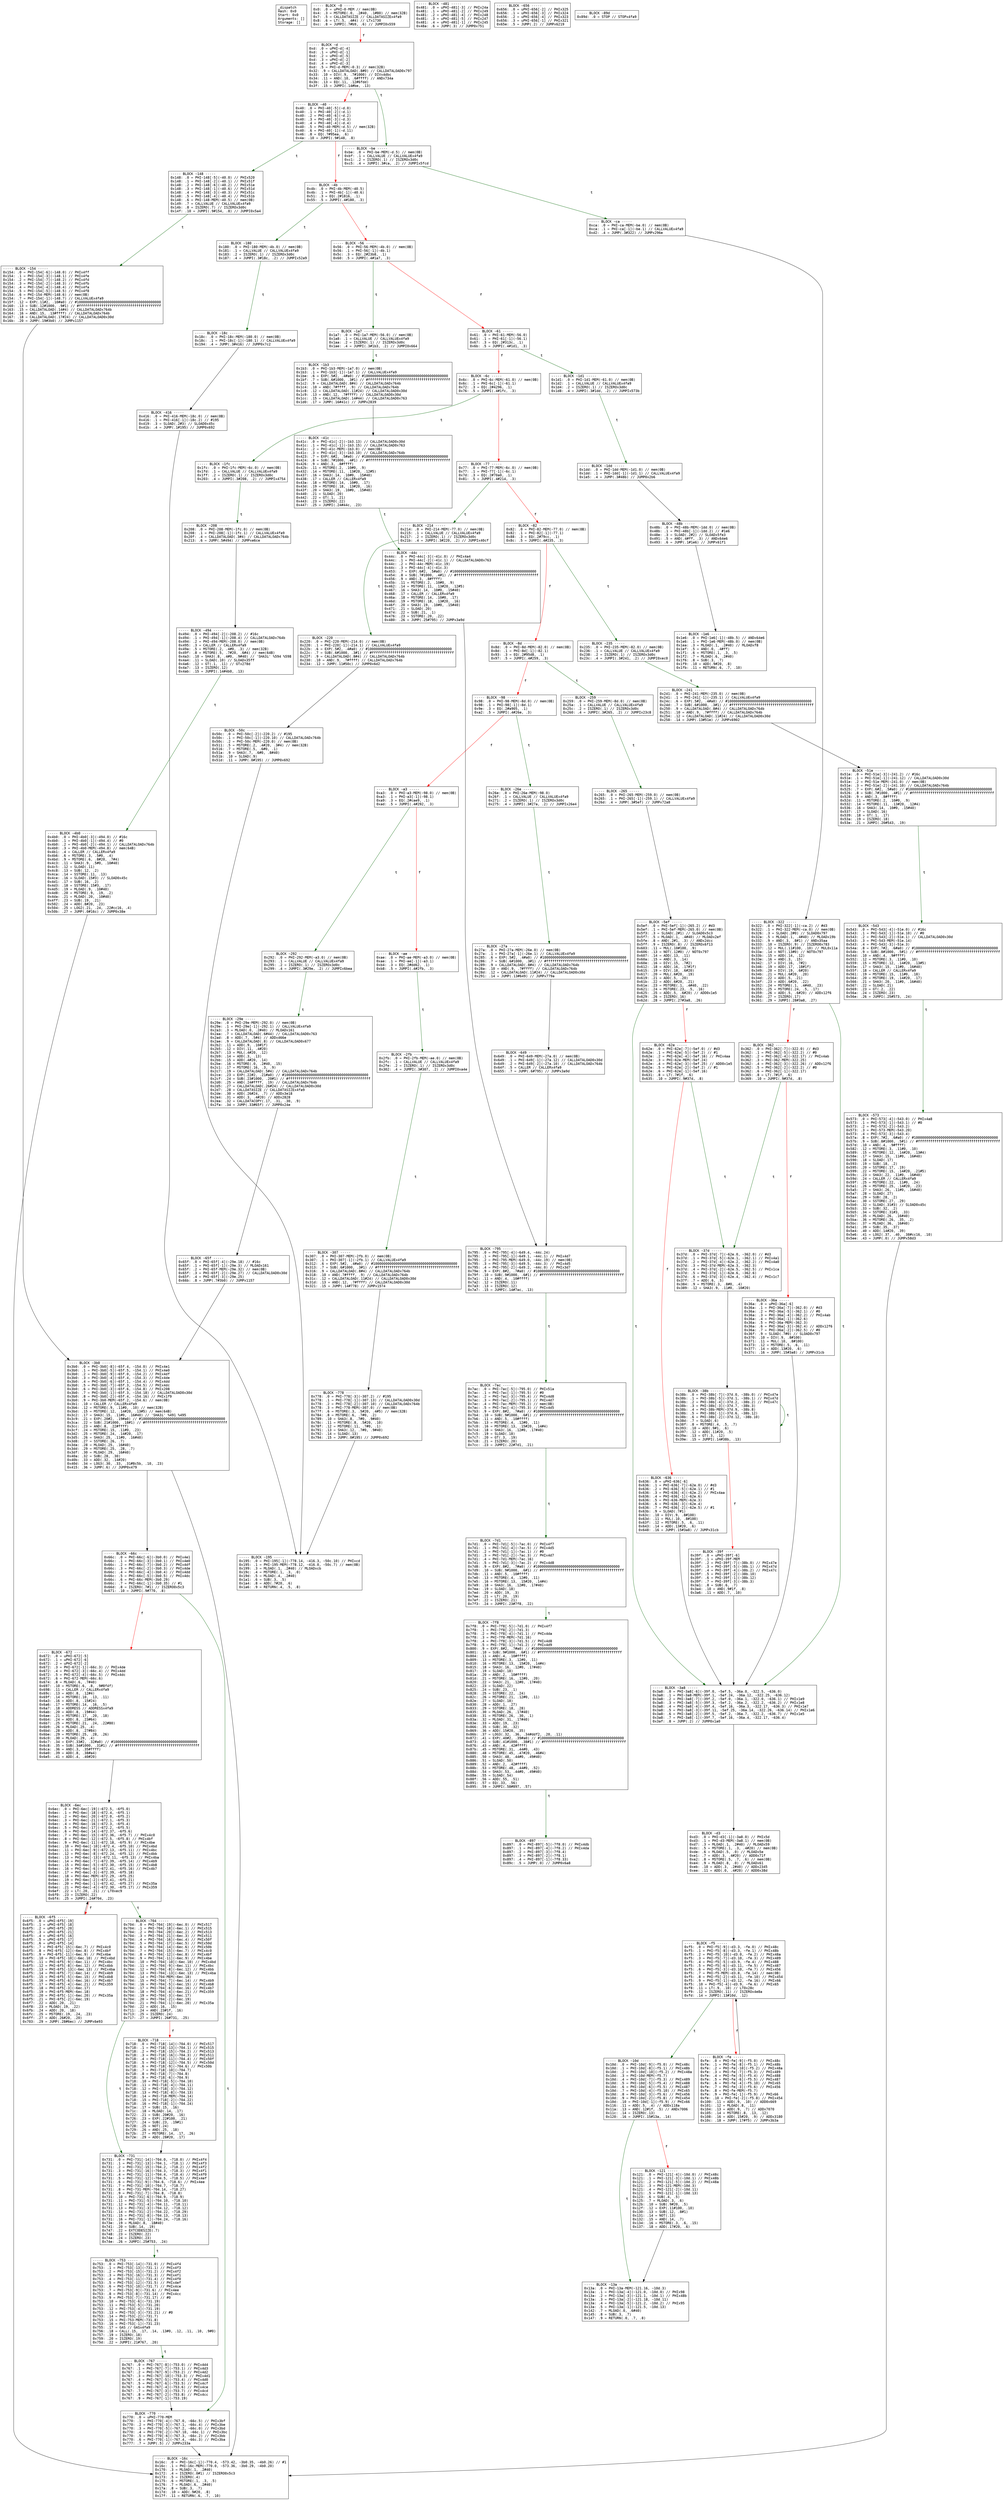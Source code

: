 
digraph G {
graph [fontname = "consolas"];
node  [fontname = "consolas"];
edge  [fontname = "consolas"];
ff [label="{_dispatch\lHash: 0x0\lStart: 0x0\lArguments: []\lStorage: []\l}", shape="record"];
block_0 [label="----- BLOCK ~0 -----\l0x0: .0 = uPHI~0-MEM // mem(0B)\l0x4: .3 = MSTORE(.0, .2#40, .1#80) // mem(32B)\l0x7: .5 = CALLDATASIZE // CALLDATASIZEx4fa9\l0x8: .6 = LT(.5, .4#4) // LTx1730\l0xc: .8 = JUMPI(.7#b9, .6) // JUMPI0x559\l", shape="record"];
block_d [label="----- BLOCK ~d -----\l0xd: .0 = uPHI~d[-4]\l0xd: .1 = uPHI~d[-1]\l0xd: .2 = uPHI~d[-5]\l0xd: .3 = uPHI~d[-2]\l0xd: .4 = uPHI~d[-3]\l0xd: .5 = PHI~d-MEM(~0.3) // mem(32B)\l0x32: .9 = CALLDATALOAD(.8#0) // CALLDATALOAD0x797\l0x33: .10 = DIV(.9, .7#1000) // DIVx4dbc\l0x34: .11 = AND(.10, .6#ffff) // ANDx734a\l0x3b: .13 = EQ(.11, .12#6fdd)\l0x3f: .15 = JUMPI(.14#be, .13)\l", shape="record"];
block_40 [label="----- BLOCK ~40 -----\l0x40: .0 = PHI~40[-5](~d.0)\l0x40: .1 = PHI~40[-2](~d.1)\l0x40: .2 = PHI~40[-6](~d.2)\l0x40: .3 = PHI~40[-3](~d.3)\l0x40: .4 = PHI~40[-4](~d.4)\l0x40: .5 = PHI~40-MEM(~d.5) // mem(32B)\l0x40: .6 = PHI~40[-1](~d.11)\l0x46: .8 = EQ(.7#95ea, .6)\l0x4a: .10 = JUMPI(.9#148, .8)\l", shape="record"];
block_4b [label="----- BLOCK ~4b -----\l0x4b: .0 = PHI~4b-MEM(~40.5)\l0x4b: .1 = PHI~4b[-1](~40.6)\l0x51: .3 = EQ(.2#1816, .1)\l0x55: .5 = JUMPI(.4#180, .3)\l", shape="record"];
block_56 [label="----- BLOCK ~56 -----\l0x56: .0 = PHI~56-MEM(~4b.0) // mem(0B)\l0x56: .1 = PHI~56[-1](~4b.1)\l0x5c: .3 = EQ(.2#23b8, .1)\l0x60: .5 = JUMPI(.4#1a7, .3)\l", shape="record"];
block_61 [label="----- BLOCK ~61 -----\l0x61: .0 = PHI~61-MEM(~56.0)\l0x61: .1 = PHI~61[-1](~56.1)\l0x67: .3 = EQ(.2#313c, .1)\l0x6b: .5 = JUMPI(.4#1d1, .3)\l", shape="record"];
block_6c [label="----- BLOCK ~6c -----\l0x6c: .0 = PHI~6c-MEM(~61.0) // mem(0B)\l0x6c: .1 = PHI~6c[-1](~61.1)\l0x72: .3 = EQ(.2#4296, .1)\l0x76: .5 = JUMPI(.4#1fc, .3)\l", shape="record"];
block_77 [label="----- BLOCK ~77 -----\l0x77: .0 = PHI~77-MEM(~6c.0) // mem(0B)\l0x77: .1 = PHI~77[-1](~6c.1)\l0x7d: .3 = EQ(.2#70a0, .1)\l0x81: .5 = JUMPI(.4#214, .3)\l", shape="record"];
block_82 [label="----- BLOCK ~82 -----\l0x82: .0 = PHI~82-MEM(~77.0) // mem(0B)\l0x82: .1 = PHI~82[-1](~77.1)\l0x88: .3 = EQ(.2#79cc, .1)\l0x8c: .5 = JUMPI(.4#235, .3)\l", shape="record"];
block_8d [label="----- BLOCK ~8d -----\l0x8d: .0 = PHI~8d-MEM(~82.0) // mem(0B)\l0x8d: .1 = PHI~8d[-1](~82.1)\l0x93: .3 = EQ(.2#95d8, .1)\l0x97: .5 = JUMPI(.4#259, .3)\l", shape="record"];
block_98 [label="----- BLOCK ~98 -----\l0x98: .0 = PHI~98-MEM(~8d.0) // mem(0B)\l0x98: .1 = PHI~98[-1](~8d.1)\l0x9e: .3 = EQ(.2#a905, .1)\l0xa2: .5 = JUMPI(.4#26e, .3)\l", shape="record"];
block_a3 [label="----- BLOCK ~a3 -----\l0xa3: .0 = PHI~a3-MEM(~98.0) // mem(0B)\l0xa3: .1 = PHI~a3[-1](~98.1)\l0xa9: .3 = EQ(.2#cae9, .1)\l0xad: .5 = JUMPI(.4#292, .3)\l", shape="record"];
block_ae [label="----- BLOCK ~ae -----\l0xae: .0 = PHI~ae-MEM(~a3.0) // mem(0B)\l0xae: .1 = PHI~ae[-1](~a3.1)\l0xb4: .3 = EQ(.2#dd62, .1)\l0xb8: .5 = JUMPI(.4#2fb, .3)\l", shape="record"];
block_be [label="----- BLOCK ~be -----\l0xbe: .0 = PHI~be-MEM(~d.5) // mem(0B)\l0xbf: .1 = CALLVALUE // CALLVALUEx4fa9\l0xc1: .2 = ISZERO(.1) // ISZEROx3d0c\l0xc5: .4 = JUMPI(.3#ca, .2) // JUMPIx5fcd\l", shape="record"];
block_ca [label="----- BLOCK ~ca -----\l0xca: .0 = PHI~ca-MEM(~be.0) // mem(0B)\l0xca: .1 = PHI~ca[-1](~be.1) // CALLVALUEx4fa9\l0xd2: .4 = JUMP(.3#322) // JUMPx296e\l", shape="record"];
block_d3 [label="----- BLOCK ~d3 -----\l0xd3: .0 = PHI~d3[-1](~3a8.0) // PHIx5d\l0xd3: .1 = PHI~d3-MEM(~3a8.1) // mem(0B)\l0xd7: .3 = MLOAD(.1, .2#40) // MLOADx59\l0xdc: .5 = MSTORE(.1, .3, .4#20) // mem(0B)\l0xde: .6 = MLOAD(.5, .0) // MLOADx5e\l0xe1: .7 = ADD(.3, .4#20) // ADD0x71f\l0xe2: .8 = MSTORE(.5, .7, .6) // mem(0B)\l0xe4: .9 = MLOAD(.8, .0) // MLOADx61\l0xeb: .10 = ADD(.3, .2#40) // ADDx2345\l0xee: .11 = ADD(.0, .4#20) // ADD0x38d\l", shape="record"];
block_f5 [label="----- BLOCK ~f5 -----\l0xf5: .0 = PHI~f5[-9](~d3.3, ~fe.0) // PHIx48c\l0xf5: .1 = PHI~f5[-8](~d3.3, ~fe.1) // PHIx48b\l0xf5: .2 = PHI~f5[-10](~d3.0, ~fe.2) // PHIx48a\l0xf5: .3 = PHI~f5[-7](~d3.10, ~fe.3) // PHIx489\l0xf5: .4 = PHI~f5[-5](~d3.9, ~fe.4) // PHIx488\l0xf5: .5 = PHI~f5[-6](~d3.11, ~fe.5) // PHIx487\l0xf5: .6 = PHI~f5[-3](~d3.10, ~fe.7) // PHIx456\l0xf5: .7 = PHI~f5-MEM(~d3.8, ~fe.14) // mem(0B)\l0xf5: .8 = PHI~f5[-2](~d3.11, ~fe.10) // PHIx454\l0xf5: .9 = PHI~f5[-1](~d3.12, ~fe.16) // PHIx66\l0xf5: .10 = PHI~f5[-4](~d3.9, ~fe.6) // PHIx65\l0xf8: .11 = LT(.9, .10) // LT0x28c\l0xf9: .12 = ISZERO(.11) // ISZEROx4e8a\l0xfd: .14 = JUMPI(.13#10d, .12)\l", shape="record"];
block_fe [label="----- BLOCK ~fe -----\l0xfe: .0 = PHI~fe[-9](~f5.0) // PHIx48c\l0xfe: .1 = PHI~fe[-8](~f5.1) // PHIx48b\l0xfe: .2 = PHI~fe[-10](~f5.2) // PHIx48a\l0xfe: .3 = PHI~fe[-7](~f5.3) // PHIx489\l0xfe: .4 = PHI~fe[-5](~f5.4) // PHIx488\l0xfe: .5 = PHI~fe[-6](~f5.5) // PHIx487\l0xfe: .6 = PHI~fe[-4](~f5.10) // PHIx65\l0xfe: .7 = PHI~fe[-3](~f5.6) // PHIx456\l0xfe: .8 = PHI~fe-MEM(~f5.7)\l0xfe: .9 = PHI~fe[-1](~f5.9) // PHIx66\l0xfe: .10 = PHI~fe[-2](~f5.8) // PHIx454\l0x100: .11 = ADD(.9, .10) // ADD0x669\l0x101: .12 = MLOAD(.8, .11)\l0x104: .13 = ADD(.9, .7) // ADDx7070\l0x105: .14 = MSTORE(.8, .13, .12)\l0x108: .16 = ADD(.15#20, .9) // ADDx3180\l0x10c: .18 = JUMP(.17#f5) // JUMPx3b3a\l", shape="record"];
block_10d [label="----- BLOCK ~10d -----\l0x10d: .0 = PHI~10d[-9](~f5.0) // PHIx48c\l0x10d: .1 = PHI~10d[-8](~f5.1) // PHIx48b\l0x10d: .2 = PHI~10d[-10](~f5.2) // PHIx48a\l0x10d: .3 = PHI~10d-MEM(~f5.7)\l0x10d: .4 = PHI~10d[-7](~f5.3) // PHIx489\l0x10d: .5 = PHI~10d[-5](~f5.4) // PHIx488\l0x10d: .6 = PHI~10d[-6](~f5.5) // PHIx487\l0x10d: .7 = PHI~10d[-4](~f5.10) // PHIx65\l0x10d: .8 = PHI~10d[-3](~f5.6) // PHIx456\l0x10d: .9 = PHI~10d[-2](~f5.8) // PHIx454\l0x10d: .10 = PHI~10d[-1](~f5.9) // PHIx66\l0x116: .11 = ADD(.5, .4) // ADDx118a\l0x11a: .13 = AND(.12#1f, .5) // ANDx7006\l0x11c: .14 = ISZERO(.13)\l0x120: .16 = JUMPI(.15#13a, .14)\l", shape="record"];
block_121 [label="----- BLOCK ~121 -----\l0x121: .0 = PHI~121[-4](~10d.0) // PHIx48c\l0x121: .1 = PHI~121[-3](~10d.1) // PHIx48b\l0x121: .2 = PHI~121[-5](~10d.2) // PHIx48a\l0x121: .3 = PHI~121-MEM(~10d.3)\l0x121: .4 = PHI~121[-2](~10d.11)\l0x121: .5 = PHI~121[-1](~10d.13)\l0x123: .6 = SUB(.4, .5)\l0x125: .7 = MLOAD(.3, .6)\l0x12b: .10 = SUB(.9#20, .5)\l0x12f: .12 = EXP(.11#100, .10)\l0x130: .13 = SUB(.12, .8#1)\l0x131: .14 = NOT(.13)\l0x132: .15 = AND(.14, .7)\l0x134: .16 = MSTORE(.3, .6, .15)\l0x137: .18 = ADD(.17#20, .6)\l", shape="record"];
block_13a [label="----- BLOCK ~13a -----\l0x13a: .0 = PHI~13a-MEM(~121.16, ~10d.3)\l0x13a: .1 = PHI~13a[-4](~121.0, ~10d.0) // PHIx98\l0x13a: .2 = PHI~13a[-3](~121.1, ~10d.1) // PHIx48b\l0x13a: .3 = PHI~13a[-2](~121.18, ~10d.11)\l0x13a: .4 = PHI~13a[-5](~121.2, ~10d.2) // PHIx95\l0x13a: .5 = PHI~13a[-1](~121.5, ~10d.13)\l0x142: .7 = MLOAD(.0, .6#40)\l0x145: .8 = SUB(.3, .7)\l0x147: .9 = RETURN(.0, .7, .8)\l", shape="record"];
block_148 [label="----- BLOCK ~148 -----\l0x148: .0 = PHI~148[-5](~40.0) // PHIx520\l0x148: .1 = PHI~148[-2](~40.1) // PHIx51f\l0x148: .2 = PHI~148[-6](~40.2) // PHIx51e\l0x148: .3 = PHI~148[-1](~40.6) // PHIx51d\l0x148: .4 = PHI~148[-3](~40.3) // PHIx51c\l0x148: .5 = PHI~148[-4](~40.4) // PHIx51b\l0x148: .6 = PHI~148-MEM(~40.5) // mem(0B)\l0x149: .7 = CALLVALUE // CALLVALUEx4fa9\l0x14b: .8 = ISZERO(.7) // ISZEROx3d0c\l0x14f: .10 = JUMPI(.9#154, .8) // JUMPI0x5a4\l", shape="record"];
block_154 [label="----- BLOCK ~154 -----\l0x154: .0 = PHI~154[-6](~148.0) // PHIx4ff\l0x154: .1 = PHI~154[-3](~148.1) // PHIx4fe\l0x154: .2 = PHI~154[-7](~148.2) // PHIx4fd\l0x154: .3 = PHI~154[-2](~148.3) // PHIx4fb\l0x154: .4 = PHI~154[-4](~148.4) // PHIx4fa\l0x154: .5 = PHI~154[-5](~148.5) // PHIx4f8\l0x154: .6 = PHI~154-MEM(~148.6) // mem(0B)\l0x154: .7 = PHI~154[-1](~148.7) // CALLVALUEx4fa9\l0x15f: .12 = EXP(.11#2, .10#a0) // #10000000000000000000000000000000000000000\l0x160: .13 = SUB(.12#1000, .9#1) // #ffffffffffffffffffffffffffffffffffffffff\l0x163: .15 = CALLDATALOAD(.14#4) // CALLDATALOADx764b\l0x164: .16 = AND(.15, .13#ffff) // CALLDATALOADx764b\l0x167: .18 = CALLDATALOAD(.17#24) // CALLDATALOAD0x30d\l0x16b: .20 = JUMP(.19#3b0) // JUMPx1157\l", shape="record"];
block_16c [label="----- BLOCK ~16c -----\l0x16c: .0 = PHI~16c[-1](~770.4, ~573.42, ~3b0.35, ~4b0.26) // #1\l0x16c: .1 = PHI~16c-MEM(~770.0, ~573.36, ~3b0.29, ~4b0.20)\l0x170: .3 = MLOAD(.1, .2#40)\l0x172: .4 = ISZERO(.0#1) // ISZERO0x5c3\l0x173: .5 = ISZERO(.4)\l0x175: .6 = MSTORE(.1, .3, .5)\l0x176: .7 = MLOAD(.6, .2#40)\l0x17a: .8 = SUB(.3, .7)\l0x17d: .10 = ADD(.9#20, .8)\l0x17f: .11 = RETURN(.6, .7, .10)\l", shape="record"];
block_180 [label="----- BLOCK ~180 -----\l0x180: .0 = PHI~180-MEM(~4b.0) // mem(0B)\l0x181: .1 = CALLVALUE // CALLVALUEx4fa9\l0x183: .2 = ISZERO(.1) // ISZEROx3d0c\l0x187: .4 = JUMPI(.3#18c, .2) // JUMPIx52a9\l", shape="record"];
block_18c [label="----- BLOCK ~18c -----\l0x18c: .0 = PHI~18c-MEM(~180.0) // mem(0B)\l0x18c: .1 = PHI~18c[-1](~180.1) // CALLVALUEx4fa9\l0x194: .4 = JUMP(.3#416) // JUMP0x7c2\l", shape="record"];
block_195 [label="----- BLOCK ~195 -----\l0x195: .0 = PHI~195[-1](~778.14, ~416.3, ~50c.10) // PHIxcd\l0x195: .1 = PHI~195-MEM(~778.12, ~416.0, ~50c.7) // mem(0B)\l0x199: .3 = MLOAD(.1, .2#40) // MLOADxcb\l0x19c: .4 = MSTORE(.1, .3, .0)\l0x19d: .5 = MLOAD(.4, .2#40)\l0x1a1: .6 = SUB(.3, .5)\l0x1a4: .8 = ADD(.7#20, .6)\l0x1a6: .9 = RETURN(.4, .5, .8)\l", shape="record"];
block_1a7 [label="----- BLOCK ~1a7 -----\l0x1a7: .0 = PHI~1a7-MEM(~56.0) // mem(0B)\l0x1a8: .1 = CALLVALUE // CALLVALUEx4fa9\l0x1aa: .2 = ISZERO(.1) // ISZEROx3d0c\l0x1ae: .4 = JUMPI(.3#1b3, .2) // JUMPI0x664\l", shape="record"];
block_1b3 [label="----- BLOCK ~1b3 -----\l0x1b3: .0 = PHI~1b3-MEM(~1a7.0) // mem(0B)\l0x1b3: .1 = PHI~1b3[-1](~1a7.1) // CALLVALUEx4fa9\l0x1be: .6 = EXP(.5#2, .4#a0) // #10000000000000000000000000000000000000000\l0x1bf: .7 = SUB(.6#1000, .3#1) // #ffffffffffffffffffffffffffffffffffffffff\l0x1c2: .9 = CALLDATALOAD(.8#4) // CALLDATALOADx764b\l0x1c4: .10 = AND(.7#ffff, .9) // CALLDATALOADx764b\l0x1c8: .12 = CALLDATALOAD(.11#24) // CALLDATALOAD0x30d\l0x1c9: .13 = AND(.12, .7#ffff) // CALLDATALOAD0x30d\l0x1cc: .15 = CALLDATALOAD(.14#44) // CALLDATALOAD0x763\l0x1d0: .17 = JUMP(.16#41c) // JUMPx2839\l", shape="record"];
block_1d1 [label="----- BLOCK ~1d1 -----\l0x1d1: .0 = PHI~1d1-MEM(~61.0) // mem(0B)\l0x1d2: .1 = CALLVALUE // CALLVALUEx4fa9\l0x1d4: .2 = ISZERO(.1) // ISZEROx3d0c\l0x1d8: .4 = JUMPI(.3#1dd, .2) // JUMPIx573b\l", shape="record"];
block_1dd [label="----- BLOCK ~1dd -----\l0x1dd: .0 = PHI~1dd-MEM(~1d1.0) // mem(0B)\l0x1dd: .1 = PHI~1dd[-1](~1d1.1) // CALLVALUEx4fa9\l0x1e5: .4 = JUMP(.3#48b) // JUMP0x2b6\l", shape="record"];
block_1e6 [label="----- BLOCK ~1e6 -----\l0x1e6: .0 = PHI~1e6[-1](~48b.5) // ANDx64e6\l0x1e6: .1 = PHI~1e6-MEM(~48b.0) // mem(0B)\l0x1ea: .3 = MLOAD(.1, .2#40) // MLOADxf8\l0x1ef: .5 = AND(.0, .4#ff)\l0x1f1: .6 = MSTORE(.1, .3, .5)\l0x1f2: .7 = MLOAD(.6, .2#40)\l0x1f6: .8 = SUB(.3, .7)\l0x1f9: .10 = ADD(.9#20, .8)\l0x1fb: .11 = RETURN(.6, .7, .10)\l", shape="record"];
block_1fc [label="----- BLOCK ~1fc -----\l0x1fc: .0 = PHI~1fc-MEM(~6c.0) // mem(0B)\l0x1fd: .1 = CALLVALUE // CALLVALUEx4fa9\l0x1ff: .2 = ISZERO(.1) // ISZEROx3d0c\l0x203: .4 = JUMPI(.3#208, .2) // JUMPIx4754\l", shape="record"];
block_208 [label="----- BLOCK ~208 -----\l0x208: .0 = PHI~208-MEM(~1fc.0) // mem(0B)\l0x208: .1 = PHI~208[-1](~1fc.1) // CALLVALUEx4fa9\l0x20f: .4 = CALLDATALOAD(.3#4) // CALLDATALOADx764b\l0x213: .6 = JUMP(.5#494) // JUMPxe6ce\l", shape="record"];
block_214 [label="----- BLOCK ~214 -----\l0x214: .0 = PHI~214-MEM(~77.0) // mem(0B)\l0x215: .1 = CALLVALUE // CALLVALUEx4fa9\l0x217: .2 = ISZERO(.1) // ISZEROx3d0c\l0x21b: .4 = JUMPI(.3#220, .2) // JUMPIx40cf\l", shape="record"];
block_220 [label="----- BLOCK ~220 -----\l0x220: .0 = PHI~220-MEM(~214.0) // mem(0B)\l0x220: .1 = PHI~220[-1](~214.1) // CALLVALUEx4fa9\l0x22b: .6 = EXP(.5#2, .4#a0) // #10000000000000000000000000000000000000000\l0x22c: .7 = SUB(.6#1000, .3#1) // #ffffffffffffffffffffffffffffffffffffffff\l0x22f: .9 = CALLDATALOAD(.8#4) // CALLDATALOADx764b\l0x230: .10 = AND(.9, .7#ffff) // CALLDATALOADx764b\l0x234: .12 = JUMP(.11#50c) // JUMP0x6d2\l", shape="record"];
block_235 [label="----- BLOCK ~235 -----\l0x235: .0 = PHI~235-MEM(~82.0) // mem(0B)\l0x236: .1 = CALLVALUE // CALLVALUEx4fa9\l0x238: .2 = ISZERO(.1) // ISZEROx3d0c\l0x23c: .4 = JUMPI(.3#241, .2) // JUMPI0xec0\l", shape="record"];
block_241 [label="----- BLOCK ~241 -----\l0x241: .0 = PHI~241-MEM(~235.0) // mem(0B)\l0x241: .1 = PHI~241[-1](~235.1) // CALLVALUEx4fa9\l0x24c: .6 = EXP(.5#2, .4#a0) // #10000000000000000000000000000000000000000\l0x24d: .7 = SUB(.6#1000, .3#1) // #ffffffffffffffffffffffffffffffffffffffff\l0x250: .9 = CALLDATALOAD(.8#4) // CALLDATALOADx764b\l0x251: .10 = AND(.9, .7#ffff) // CALLDATALOADx764b\l0x254: .12 = CALLDATALOAD(.11#24) // CALLDATALOAD0x30d\l0x258: .14 = JUMP(.13#51e) // JUMPx6902\l", shape="record"];
block_259 [label="----- BLOCK ~259 -----\l0x259: .0 = PHI~259-MEM(~8d.0) // mem(0B)\l0x25a: .1 = CALLVALUE // CALLVALUEx4fa9\l0x25c: .2 = ISZERO(.1) // ISZEROx3d0c\l0x260: .4 = JUMPI(.3#265, .2) // JUMPIx23c8\l", shape="record"];
block_265 [label="----- BLOCK ~265 -----\l0x265: .0 = PHI~265-MEM(~259.0) // mem(0B)\l0x265: .1 = PHI~265[-1](~259.1) // CALLVALUEx4fa9\l0x26d: .4 = JUMP(.3#5ef) // JUMPx72a8\l", shape="record"];
block_26e [label="----- BLOCK ~26e -----\l0x26e: .0 = PHI~26e-MEM(~98.0)\l0x26f: .1 = CALLVALUE // CALLVALUEx4fa9\l0x271: .2 = ISZERO(.1) // ISZEROx3d0c\l0x275: .4 = JUMPI(.3#27a, .2) // JUMPIx26e4\l", shape="record"];
block_27a [label="----- BLOCK ~27a -----\l0x27a: .0 = PHI~27a-MEM(~26e.0) // mem(0B)\l0x27a: .1 = PHI~27a[-1](~26e.1) // CALLVALUEx4fa9\l0x285: .6 = EXP(.5#2, .4#a0) // #10000000000000000000000000000000000000000\l0x286: .7 = SUB(.6#1000, .3#1) // #ffffffffffffffffffffffffffffffffffffffff\l0x289: .9 = CALLDATALOAD(.8#4) // CALLDATALOADx764b\l0x28a: .10 = AND(.9, .7#ffff) // CALLDATALOADx764b\l0x28d: .12 = CALLDATALOAD(.11#24) // CALLDATALOAD0x30d\l0x291: .14 = JUMP(.13#649) // JUMPx779a\l", shape="record"];
block_292 [label="----- BLOCK ~292 -----\l0x292: .0 = PHI~292-MEM(~a3.0) // mem(0B)\l0x293: .1 = CALLVALUE // CALLVALUEx4fa9\l0x295: .2 = ISZERO(.1) // ISZEROx3d0c\l0x299: .4 = JUMPI(.3#29e, .2) // JUMPIx6bea\l", shape="record"];
block_29e [label="----- BLOCK ~29e -----\l0x29e: .0 = PHI~29e-MEM(~292.0) // mem(0B)\l0x29e: .1 = PHI~29e[-1](~292.1) // CALLVALUEx4fa9\l0x2a3: .3 = MLOAD(.0, .2#40) // MLOADx161\l0x2aa: .7 = CALLDATALOAD(.6#44) // CALLDATALOAD0x763\l0x2ad: .8 = ADD(.7, .5#4) // ADDx466e\l0x2ae: .9 = CALLDATALOAD(.8) // CALLDATALOAD0x677\l0x2b2: .11 = ADD(.9, .10#1f)\l0x2b5: .12 = DIV(.11, .4#20)\l0x2b7: .13 = MUL(.4#20, .12)\l0x2b9: .14 = ADD(.3, .13)\l0x2bb: .15 = ADD(.4#20, .14)\l0x2be: .16 = MSTORE(.0, .2#40, .15)\l0x2c1: .17 = MSTORE(.16, .3, .9)\l0x2c7: .19 = CALLDATALOAD(.5#4) // CALLDATALOADx764b\l0x2ce: .23 = EXP(.22#2, .21#a0) // #10000000000000000000000000000000000000000\l0x2cf: .24 = SUB(.23#1000, .20#1) // #ffffffffffffffffffffffffffffffffffffffff\l0x2d0: .25 = AND(.24#ffff, .19) // CALLDATALOADx764b\l0x2d5: .27 = CALLDATALOAD(.26#24) // CALLDATALOAD0x30d\l0x2d7: .28 = CALLDATASIZE // CALLDATASIZEx4fa9\l0x2de: .30 = ADD(.26#24, .7) // ADDx3e18\l0x2e4: .31 = ADD(.3, .4#20) // ADDx2828\l0x2ea: .32 = CALLDATACOPY(.17, .31, .30, .9)\l0x2fa: .34 = JUMP(.33#65f) // JUMP0x24e\l", shape="record"];
block_2fb [label="----- BLOCK ~2fb -----\l0x2fb: .0 = PHI~2fb-MEM(~ae.0) // mem(0B)\l0x2fc: .1 = CALLVALUE // CALLVALUEx4fa9\l0x2fe: .2 = ISZERO(.1) // ISZEROx3d0c\l0x302: .4 = JUMPI(.3#307, .2) // JUMPI0xa4e\l", shape="record"];
block_307 [label="----- BLOCK ~307 -----\l0x307: .0 = PHI~307-MEM(~2fb.0) // mem(0B)\l0x307: .1 = PHI~307[-1](~2fb.1) // CALLVALUEx4fa9\l0x312: .6 = EXP(.5#2, .4#a0) // #10000000000000000000000000000000000000000\l0x313: .7 = SUB(.6#1000, .3#1) // #ffffffffffffffffffffffffffffffffffffffff\l0x316: .9 = CALLDATALOAD(.8#4) // CALLDATALOADx764b\l0x318: .10 = AND(.7#ffff, .9) // CALLDATALOADx764b\l0x31c: .12 = CALLDATALOAD(.11#24) // CALLDATALOAD0x30d\l0x31d: .13 = AND(.12, .7#ffff) // CALLDATALOAD0x30d\l0x321: .15 = JUMP(.14#778) // JUMPx1574\l", shape="record"];
block_322 [label="----- BLOCK ~322 -----\l0x322: .0 = PHI~322[-1](~ca.2) // #d3\l0x322: .1 = PHI~322-MEM(~ca.0) // mem(0B)\l0x326: .3 = SLOAD(.2#0) // SLOAD0x797\l0x32a: .5 = MLOAD(.1, .4#40) // MLOADx19b\l0x332: .9 = AND(.3, .8#1) // ANDx35aa\l0x333: .10 = ISZERO(.9) // ISZERO0x783\l0x337: .12 = MUL(.11#100, .10) // MUL0x11a\l0x33a: .14 = NOT(.13#0) // NOT0x797\l0x33b: .15 = ADD(.14, .12)\l0x33e: .16 = AND(.3, .15)\l0x342: .17 = DIV(.16, .7#2)\l0x346: .19 = ADD(.17, .18#1f)\l0x349: .20 = DIV(.19, .6#20)\l0x34b: .21 = MUL(.6#20, .20)\l0x34d: .22 = ADD(.5, .21)\l0x34f: .23 = ADD(.6#20, .22)\l0x352: .24 = MSTORE(.1, .4#40, .23)\l0x355: .25 = MSTORE(.24, .5, .17)\l0x359: .26 = ADD(.5, .6#20) // ADDx12f6\l0x35d: .27 = ISZERO(.17)\l0x361: .29 = JUMPI(.28#3a8, .27)\l", shape="record"];
block_362 [label="----- BLOCK ~362 -----\l0x362: .0 = PHI~362[-7](~322.0) // #d3\l0x362: .1 = PHI~362[-5](~322.2) // #0\l0x362: .2 = PHI~362[-4](~322.17) // PHIx4ab\l0x362: .3 = PHI~362-MEM(~322.25)\l0x362: .4 = PHI~362[-3](~322.26) // ADDx12f6\l0x362: .5 = PHI~362[-2](~322.2) // #0\l0x362: .6 = PHI~362[-1](~322.17)\l0x365: .8 = LT(.7#1f, .6)\l0x369: .10 = JUMPI(.9#37d, .8)\l", shape="record"];
block_36a [label="----- BLOCK ~36a -----\l0x36a: .0 = uPHI~36a[-6]\l0x36a: .1 = PHI~36a[-7](~362.0) // #d3\l0x36a: .2 = PHI~36a[-5](~362.1) // #0\l0x36a: .3 = PHI~36a[-4](~362.2) // PHIx4ab\l0x36a: .4 = PHI~36a[-1](~362.6)\l0x36a: .5 = PHI~36a-MEM(~362.3)\l0x36a: .6 = PHI~36a[-3](~362.4) // ADDx12f6\l0x36a: .7 = PHI~36a[-2](~362.5) // #0\l0x36f: .9 = SLOAD(.7#0) // SLOAD0x797\l0x370: .10 = DIV(.9, .8#100)\l0x371: .11 = MUL(.10, .8#100)\l0x373: .12 = MSTORE(.5, .6, .11)\l0x377: .14 = ADD(.13#20, .6)\l0x37c: .16 = JUMP(.15#3a8) // JUMPx31cb\l", shape="record"];
block_37d [label="----- BLOCK ~37d -----\l0x37d: .0 = PHI~37d[-7](~62e.0, ~362.0) // #d3\l0x37d: .1 = PHI~37d[-5](~62e.1, ~362.1) // PHIx4a1\l0x37d: .2 = PHI~37d[-4](~62e.2, ~362.2) // PHIx4a0\l0x37d: .3 = PHI~37d-MEM(~62e.3, ~362.3)\l0x37d: .4 = PHI~37d[-2](~62e.5, ~362.5) // PHIx1ca\l0x37d: .5 = PHI~37d[-1](~62e.6, ~362.6)\l0x37d: .6 = PHI~37d[-3](~62e.4, ~362.4) // PHIx1c7\l0x37f: .7 = ADD(.6, .5)\l0x384: .9 = MSTORE(.3, .8#0, .4)\l0x389: .12 = SHA3(.9, .11#0, .10#20)\l", shape="record"];
block_38b [label="----- BLOCK ~38b -----\l0x38b: .0 = PHI~38b[-7](~37d.0, ~38b.0) // PHIx47e\l0x38b: .1 = PHI~38b[-5](~37d.1, ~38b.1) // PHIx47d\l0x38b: .2 = PHI~38b[-4](~37d.2, ~38b.2) // PHIx47c\l0x38b: .3 = PHI~38b[-3](~37d.7, ~38b.3)\l0x38b: .4 = PHI~38b-MEM(~37d.9, ~38b.8)\l0x38b: .5 = PHI~38b[-1](~37d.6, ~38b.12)\l0x38b: .6 = PHI~38b[-2](~37d.12, ~38b.10)\l0x38d: .7 = SLOAD(.6)\l0x38f: .8 = MSTORE(.4, .5, .7)\l0x393: .10 = ADD(.9#1, .6)\l0x397: .12 = ADD(.11#20, .5)\l0x39a: .13 = GT(.3, .12)\l0x39e: .15 = JUMPI(.14#38b, .13)\l", shape="record"];
block_39f [label="----- BLOCK ~39f -----\l0x39f: .0 = uPHI~39f[-6]\l0x39f: .1 = uPHI~39f-MEM\l0x39f: .2 = PHI~39f[-7](~38b.0) // PHIx47e\l0x39f: .3 = PHI~39f[-5](~38b.1) // PHIx47d\l0x39f: .4 = PHI~39f[-4](~38b.2) // PHIx47c\l0x39f: .5 = PHI~39f[-2](~38b.10)\l0x39f: .6 = PHI~39f[-1](~38b.12)\l0x39f: .7 = PHI~39f[-3](~38b.3)\l0x3a1: .8 = SUB(.6, .7)\l0x3a4: .10 = AND(.9#1f, .8)\l0x3a6: .11 = ADD(.7, .10)\l", shape="record"];
block_3a8 [label="----- BLOCK ~3a8 -----\l0x3a8: .0 = PHI~3a8[-6](~39f.0, ~5ef.5, ~36a.0, ~322.5, ~636.0)\l0x3a8: .1 = PHI~3a8-MEM(~39f.1, ~5ef.24, ~36a.12, ~322.25, ~636.12)\l0x3a8: .2 = PHI~3a8[-7](~39f.2, ~5ef.0, ~36a.1, ~322.0, ~636.1) // PHIx1e9\l0x3a8: .3 = PHI~3a8[-5](~39f.3, ~5ef.2, ~36a.2, ~322.2, ~636.2) // PHIx1e8\l0x3a8: .4 = PHI~3a8[-4](~39f.4, ~5ef.16, ~36a.3, ~322.17, ~636.3) // PHIx1e7\l0x3a8: .5 = PHI~3a8[-3](~39f.11, ~5ef.25, ~36a.14, ~322.26, ~636.14) // PHIx1e6\l0x3a8: .6 = PHI~3a8[-2](~39f.5, ~5ef.2, ~36a.7, ~322.2, ~636.7) // PHIx1e5\l0x3a8: .7 = PHI~3a8[-1](~39f.7, ~5ef.16, ~36a.4, ~322.17, ~636.4)\l0x3af: .8 = JUMP(.2) // JUMP0x1a0\l", shape="record"];
block_3b0 [label="----- BLOCK ~3b0 -----\l0x3b0: .0 = PHI~3b0[-8](~65f.4, ~154.0) // PHIx4e1\l0x3b0: .1 = PHI~3b0[-5](~65f.5, ~154.1) // PHIx4e0\l0x3b0: .2 = PHI~3b0[-9](~65f.0, ~154.2) // PHIx4df\l0x3b0: .3 = PHI~3b0[-4](~65f.4, ~154.3) // PHIx4de\l0x3b0: .4 = PHI~3b0[-6](~65f.1, ~154.4) // PHIx4dd\l0x3b0: .5 = PHI~3b0[-7](~65f.3, ~154.5) // PHIx4dc\l0x3b0: .6 = PHI~3b0[-3](~65f.6, ~154.8) // PHIx208\l0x3b0: .7 = PHI~3b0[-1](~65f.3, ~154.18) // CALLDATALOAD0x30d\l0x3b0: .8 = PHI~3b0[-2](~65f.4, ~154.16) // PHIx1f9\l0x3b0: .9 = PHI~3b0-MEM(~65f.2, ~154.6) // mem(0B)\l0x3b1: .10 = CALLER // CALLERx4fa9\l0x3b6: .12 = MSTORE(.9, .11#0, .10) // mem(32B)\l0x3bd: .15 = MSTORE(.12, .14#20, .13#5) // mem(64B)\l0x3c2: .17 = SHA3(.15, .11#0, .16#40) // 'SHA3i' %491 %495\l0x3c9: .21 = EXP(.20#2, .19#a0) // #10000000000000000000000000000000000000000\l0x3ca: .22 = SUB(.21#1000, .18#1) // #ffffffffffffffffffffffffffffffffffffffff\l0x3cc: .23 = AND(.8, .22#ffff)\l0x3cf: .24 = MSTORE(.15, .11#0, .23)\l0x3d2: .25 = MSTORE(.24, .14#20, .17)\l0x3d5: .26 = SHA3(.25, .11#0, .16#40)\l0x3d8: .27 = SSTORE(.26, .7)\l0x3da: .28 = MLOAD(.25, .16#40)\l0x3dd: .29 = MSTORE(.25, .28, .7)\l0x3df: .30 = MLOAD(.29, .16#40)\l0x40a: .32 = SUB(.28, .30)\l0x40b: .33 = ADD(.32, .14#20)\l0x40d: .34 = LOG3(.30, .33, .31#8c5b, .10, .23)\l0x415: .36 = JUMP(.6) // JUMP0x479\l", shape="record"];
block_416 [label="----- BLOCK ~416 -----\l0x416: .0 = PHI~416-MEM(~18c.0) // mem(0B)\l0x416: .1 = PHI~416[-1](~18c.2) // #195\l0x419: .3 = SLOAD(.2#3) // SLOAD0x45c\l0x41b: .4 = JUMP(.1#195) // JUMP0x692\l", shape="record"];
block_41c [label="----- BLOCK ~41c -----\l0x41c: .0 = PHI~41c[-2](~1b3.13) // CALLDATALOAD0x30d\l0x41c: .1 = PHI~41c[-1](~1b3.15) // CALLDATALOAD0x763\l0x41c: .2 = PHI~41c-MEM(~1b3.0) // mem(0B)\l0x41c: .3 = PHI~41c[-3](~1b3.10) // CALLDATALOADx764b\l0x423: .7 = EXP(.6#2, .5#a0) // #10000000000000000000000000000000000000000\l0x424: .8 = SUB(.7#1000, .4#1) // #ffffffffffffffffffffffffffffffffffffffff\l0x426: .9 = AND(.3, .8#ffff)\l0x42b: .11 = MSTORE(.2, .10#0, .9)\l0x432: .14 = MSTORE(.11, .13#20, .12#5)\l0x437: .16 = SHA3(.14, .10#0, .15#40)\l0x438: .17 = CALLER // CALLERx4fa9\l0x43a: .18 = MSTORE(.14, .10#0, .17)\l0x43d: .19 = MSTORE(.18, .13#20, .16)\l0x43f: .20 = SHA3(.19, .10#0, .15#40)\l0x440: .21 = SLOAD(.20)\l0x442: .22 = GT(.1, .21)\l0x443: .23 = ISZERO(.22)\l0x447: .25 = JUMPI(.24#44c, .23)\l", shape="record"];
block_44c [label="----- BLOCK ~44c -----\l0x44c: .0 = PHI~44c[-3](~41c.0) // PHIx4a4\l0x44c: .1 = PHI~44c[-2](~41c.1) // CALLDATALOAD0x763\l0x44c: .2 = PHI~44c-MEM(~41c.19)\l0x44c: .3 = PHI~44c[-4](~41c.3)\l0x453: .7 = EXP(.6#2, .5#a0) // #10000000000000000000000000000000000000000\l0x454: .8 = SUB(.7#1000, .4#1) // #ffffffffffffffffffffffffffffffffffffffff\l0x456: .9 = AND(.3, .8#ffff)\l0x45b: .11 = MSTORE(.2, .10#0, .9)\l0x462: .14 = MSTORE(.11, .13#20, .12#5)\l0x467: .16 = SHA3(.14, .10#0, .15#40)\l0x468: .17 = CALLER // CALLERx4fa9\l0x46a: .18 = MSTORE(.14, .10#0, .17)\l0x46d: .19 = MSTORE(.18, .13#20, .16)\l0x46f: .20 = SHA3(.19, .10#0, .15#40)\l0x471: .21 = SLOAD(.20)\l0x474: .22 = SUB(.21, .1)\l0x476: .23 = SSTORE(.20, .22)\l0x480: .26 = JUMP(.25#795) // JUMPx3a9d\l", shape="record"];
block_481 [label="----- BLOCK ~481 -----\l0x481: .0 = uPHI~481[-3] // PHIx24a\l0x481: .1 = uPHI~481[-2] // PHIx249\l0x481: .2 = uPHI~481[-4] // PHIx248\l0x481: .3 = uPHI~481[-5] // PHIx247\l0x481: .4 = uPHI~481[-1] // PHIx245\l0x48a: .6 = JUMP(.3) // JUMP0x751\l", shape="record"];
block_48b [label="----- BLOCK ~48b -----\l0x48b: .0 = PHI~48b-MEM(~1dd.0) // mem(0B)\l0x48b: .1 = PHI~48b[-1](~1dd.2) // #1e6\l0x48e: .3 = SLOAD(.2#2) // SLOADx5fe3\l0x491: .5 = AND(.4#ff, .3) // ANDx64e6\l0x493: .6 = JUMP(.1#1e6) // JUMPx61f1\l", shape="record"];
block_494 [label="----- BLOCK ~494 -----\l0x494: .0 = PHI~494[-2](~208.2) // #16c\l0x494: .1 = PHI~494[-1](~208.4) // CALLDATALOADx764b\l0x494: .2 = PHI~494-MEM(~208.0) // mem(0B)\l0x495: .3 = CALLER // CALLERx4fa9\l0x49a: .5 = MSTORE(.2, .4#0, .3) // mem(32B)\l0x49f: .8 = MSTORE(.5, .7#20, .6#4) // mem(64B)\l0x4a3: .10 = SHA3(.8, .4#0, .9#40) // 'SHA3i' %594 %598\l0x4a4: .11 = SLOAD(.10) // SLOADx35ff\l0x4a6: .12 = GT(.1, .11) // GTx278d\l0x4a7: .13 = ISZERO(.12)\l0x4ab: .15 = JUMPI(.14#4b0, .13)\l", shape="record"];
block_4b0 [label="----- BLOCK ~4b0 -----\l0x4b0: .0 = PHI~4b0[-3](~494.0) // #16c\l0x4b0: .1 = PHI~4b0[-1](~494.4) // #0\l0x4b0: .2 = PHI~4b0[-2](~494.1) // CALLDATALOADx764b\l0x4b0: .3 = PHI~4b0-MEM(~494.8) // mem(64B)\l0x4b1: .4 = CALLER // CALLERx4fa9\l0x4b6: .6 = MSTORE(.3, .5#0, .4)\l0x4bd: .9 = MSTORE(.6, .8#20, .7#4)\l0x4c3: .11 = SHA3(.9, .5#0, .10#40)\l0x4c5: .12 = SLOAD(.11)\l0x4c8: .13 = SUB(.12, .2)\l0x4ca: .14 = SSTORE(.11, .13)\l0x4ce: .16 = SLOAD(.15#3) // SLOAD0x45c\l0x4d1: .17 = SUB(.16, .2)\l0x4d3: .18 = SSTORE(.15#3, .17)\l0x4d5: .19 = MLOAD(.9, .10#40)\l0x4d8: .20 = MSTORE(.9, .19, .2)\l0x4da: .21 = MLOAD(.20, .10#40)\l0x4ff: .23 = SUB(.19, .21)\l0x502: .24 = ADD(.8#20, .23)\l0x504: .25 = LOG2(.21, .24, .22#cc16, .4)\l0x50b: .27 = JUMP(.0#16c) // JUMP0x38e\l", shape="record"];
block_50c [label="----- BLOCK ~50c -----\l0x50c: .0 = PHI~50c[-2](~220.2) // #195\l0x50c: .1 = PHI~50c[-1](~220.10) // CALLDATALOADx764b\l0x50c: .2 = PHI~50c-MEM(~220.0) // mem(0B)\l0x511: .5 = MSTORE(.2, .4#20, .3#4) // mem(32B)\l0x516: .7 = MSTORE(.5, .6#0, .1)\l0x51a: .9 = SHA3(.7, .6#0, .8#40)\l0x51b: .10 = SLOAD(.9)\l0x51d: .11 = JUMP(.0#195) // JUMP0x692\l", shape="record"];
block_51e [label="----- BLOCK ~51e -----\l0x51e: .0 = PHI~51e[-3](~241.2) // #16c\l0x51e: .1 = PHI~51e[-1](~241.12) // CALLDATALOAD0x30d\l0x51e: .2 = PHI~51e-MEM(~241.0) // mem(0B)\l0x51e: .3 = PHI~51e[-2](~241.10) // CALLDATALOADx764b\l0x525: .7 = EXP(.6#2, .5#a0) // #10000000000000000000000000000000000000000\l0x526: .8 = SUB(.7#1000, .4#1) // #ffffffffffffffffffffffffffffffffffffffff\l0x528: .9 = AND(.3, .8#ffff)\l0x52d: .11 = MSTORE(.2, .10#0, .9)\l0x532: .14 = MSTORE(.11, .13#20, .12#4)\l0x536: .16 = SHA3(.14, .10#0, .15#40)\l0x537: .17 = SLOAD(.16)\l0x539: .18 = GT(.1, .17)\l0x53a: .19 = ISZERO(.18)\l0x53e: .21 = JUMPI(.20#543, .19)\l", shape="record"];
block_543 [label="----- BLOCK ~543 -----\l0x543: .0 = PHI~543[-4](~51e.0) // #16c\l0x543: .1 = PHI~543[-1](~51e.10) // #0\l0x543: .2 = PHI~543[-2](~51e.1) // CALLDATALOAD0x30d\l0x543: .3 = PHI~543-MEM(~51e.14)\l0x543: .4 = PHI~543[-3](~51e.3)\l0x54a: .8 = EXP(.7#2, .6#a0) // #10000000000000000000000000000000000000000\l0x54b: .9 = SUB(.8#1000, .5#1) // #ffffffffffffffffffffffffffffffffffffffff\l0x54d: .10 = AND(.4, .9#ffff)\l0x552: .12 = MSTORE(.3, .11#0, .10)\l0x559: .15 = MSTORE(.12, .14#20, .13#5)\l0x55e: .17 = SHA3(.15, .11#0, .16#40)\l0x55f: .18 = CALLER // CALLERx4fa9\l0x561: .19 = MSTORE(.15, .11#0, .18)\l0x564: .20 = MSTORE(.19, .14#20, .17)\l0x566: .21 = SHA3(.20, .11#0, .16#40)\l0x567: .22 = SLOAD(.21)\l0x569: .23 = GT(.2, .22)\l0x56a: .24 = ISZERO(.23)\l0x56e: .26 = JUMPI(.25#573, .24)\l", shape="record"];
block_573 [label="----- BLOCK ~573 -----\l0x573: .0 = PHI~573[-4](~543.0) // PHIx4a8\l0x573: .1 = PHI~573[-1](~543.1) // #0\l0x573: .2 = PHI~573[-2](~543.2)\l0x573: .3 = PHI~573-MEM(~543.20)\l0x573: .4 = PHI~573[-3](~543.4)\l0x57a: .8 = EXP(.7#2, .6#a0) // #10000000000000000000000000000000000000000\l0x57b: .9 = SUB(.8#1000, .5#1) // #ffffffffffffffffffffffffffffffffffffffff\l0x57d: .10 = AND(.4, .9#ffff)\l0x582: .12 = MSTORE(.3, .11#0, .10)\l0x589: .15 = MSTORE(.12, .14#20, .13#4)\l0x58e: .17 = SHA3(.15, .11#0, .16#40)\l0x590: .18 = SLOAD(.17)\l0x593: .19 = SUB(.18, .2)\l0x595: .20 = SSTORE(.17, .19)\l0x599: .22 = MSTORE(.15, .14#20, .21#5)\l0x59c: .23 = SHA3(.22, .11#0, .16#40)\l0x59d: .24 = CALLER // CALLERx4fa9\l0x59f: .25 = MSTORE(.22, .11#0, .24)\l0x5a1: .26 = MSTORE(.25, .14#20, .23)\l0x5a5: .27 = SHA3(.26, .11#0, .16#40)\l0x5a7: .28 = SLOAD(.27)\l0x5aa: .29 = SUB(.28, .2)\l0x5ac: .30 = SSTORE(.27, .29)\l0x5b0: .32 = SLOAD(.31#3) // SLOAD0x45c\l0x5b3: .33 = SUB(.32, .2)\l0x5b5: .34 = SSTORE(.31#3, .33)\l0x5b7: .35 = MLOAD(.26, .16#40)\l0x5ba: .36 = MSTORE(.26, .35, .2)\l0x5bc: .37 = MLOAD(.36, .16#40)\l0x5e1: .39 = SUB(.35, .37)\l0x5e4: .40 = ADD(.14#20, .39)\l0x5e6: .41 = LOG2(.37, .40, .38#cc16, .10)\l0x5ee: .43 = JUMP(.0) // JUMPx58d3\l", shape="record"];
block_5ef [label="----- BLOCK ~5ef -----\l0x5ef: .0 = PHI~5ef[-1](~265.2) // #d3\l0x5ef: .1 = PHI~5ef-MEM(~265.0) // mem(0B)\l0x5f3: .3 = SLOAD(.2#1) // SLOAD0x5c3\l0x5f7: .5 = MLOAD(.1, .4#40) // MLOADx2ef\l0x5fe: .8 = AND(.2#1, .3) // ANDx2dcc\l0x5ff: .9 = ISZERO(.8) // ISZEROx6f13\l0x603: .11 = MUL(.10#100, .9)\l0x606: .13 = NOT(.12#0) // NOT0x797\l0x607: .14 = ADD(.13, .11)\l0x60a: .15 = AND(.3, .14)\l0x60e: .16 = DIV(.15, .7#2)\l0x612: .18 = ADD(.16, .17#1f)\l0x615: .19 = DIV(.18, .6#20)\l0x617: .20 = MUL(.6#20, .19)\l0x619: .21 = ADD(.5, .20)\l0x61b: .22 = ADD(.6#20, .21)\l0x61e: .23 = MSTORE(.1, .4#40, .22)\l0x621: .24 = MSTORE(.23, .5, .16)\l0x625: .25 = ADD(.5, .6#20) // ADD0x1e5\l0x629: .26 = ISZERO(.16)\l0x62d: .28 = JUMPI(.27#3a8, .26)\l", shape="record"];
block_62e [label="----- BLOCK ~62e -----\l0x62e: .0 = PHI~62e[-7](~5ef.0) // #d3\l0x62e: .1 = PHI~62e[-5](~5ef.2) // #1\l0x62e: .2 = PHI~62e[-4](~5ef.16) // PHIx4aa\l0x62e: .3 = PHI~62e-MEM(~5ef.24)\l0x62e: .4 = PHI~62e[-3](~5ef.25) // ADD0x1e5\l0x62e: .5 = PHI~62e[-2](~5ef.2) // #1\l0x62e: .6 = PHI~62e[-1](~5ef.16)\l0x631: .8 = LT(.7#1f, .6)\l0x635: .10 = JUMPI(.9#37d, .8)\l", shape="record"];
block_636 [label="----- BLOCK ~636 -----\l0x636: .0 = uPHI~636[-6]\l0x636: .1 = PHI~636[-7](~62e.0) // #d3\l0x636: .2 = PHI~636[-5](~62e.1) // #1\l0x636: .3 = PHI~636[-4](~62e.2) // PHIx4aa\l0x636: .4 = PHI~636[-1](~62e.6)\l0x636: .5 = PHI~636-MEM(~62e.3)\l0x636: .6 = PHI~636[-3](~62e.4)\l0x636: .7 = PHI~636[-2](~62e.5) // #1\l0x63b: .9 = SLOAD(.7#1)\l0x63c: .10 = DIV(.9, .8#100)\l0x63d: .11 = MUL(.10, .8#100)\l0x63f: .12 = MSTORE(.5, .6, .11)\l0x643: .14 = ADD(.13#20, .6)\l0x648: .16 = JUMP(.15#3a8) // JUMPx31cb\l", shape="record"];
block_649 [label="----- BLOCK ~649 -----\l0x649: .0 = PHI~649-MEM(~27a.0) // mem(0B)\l0x649: .1 = PHI~649[-1](~27a.12) // CALLDATALOAD0x30d\l0x649: .2 = PHI~649[-2](~27a.10) // CALLDATALOADx764b\l0x64f: .5 = CALLER // CALLERx4fa9\l0x655: .7 = JUMP(.6#795) // JUMPx3a9d\l", shape="record"];
block_656 [label="----- BLOCK ~656 -----\l0x656: .0 = uPHI~656[-2] // PHIx325\l0x656: .1 = uPHI~656[-3] // PHIx324\l0x656: .2 = uPHI~656[-4] // PHIx323\l0x656: .3 = uPHI~656[-1] // PHIx321\l0x65e: .5 = JUMP(.2) // JUMPx6219\l", shape="record"];
block_65f [label="----- BLOCK ~65f -----\l0x65f: .0 = PHI~65f[-4](~29e.18) // #16c\l0x65f: .1 = PHI~65f[-1](~29e.3) // MLOADx161\l0x65f: .2 = PHI~65f-MEM(~29e.32) // mem(0B)\l0x65f: .3 = PHI~65f[-2](~29e.27) // CALLDATALOAD0x30d\l0x65f: .4 = PHI~65f[-3](~29e.25)\l0x66b: .8 = JUMP(.7#3b0) // JUMPx1157\l", shape="record"];
block_66c [label="----- BLOCK ~66c -----\l0x66c: .0 = PHI~66c[-6](~3b0.0) // PHIx4e1\l0x66c: .1 = PHI~66c[-3](~3b0.1) // PHIx4e0\l0x66c: .2 = PHI~66c[-7](~3b0.2) // PHIx4df\l0x66c: .3 = PHI~66c[-2](~3b0.3) // PHIx4de\l0x66c: .4 = PHI~66c[-4](~3b0.4) // PHIx4dd\l0x66c: .5 = PHI~66c[-5](~3b0.5) // PHIx4dc\l0x66c: .6 = PHI~66c-MEM(~3b0.29)\l0x66c: .7 = PHI~66c[-1](~3b0.35) // #1\l0x66d: .8 = ISZERO(.7#1) // ISZERO0x5c3\l0x671: .10 = JUMPI(.9#770, .8)\l", shape="record"];
block_672 [label="----- BLOCK ~672 -----\l0x672: .0 = uPHI~672[-5]\l0x672: .1 = uPHI~672[-6]\l0x672: .2 = uPHI~672[-2]\l0x672: .3 = PHI~672[-1](~66c.3) // PHIx4de\l0x672: .4 = PHI~672[-3](~66c.4) // PHIx4dd\l0x672: .5 = PHI~672[-4](~66c.5) // PHIx4dc\l0x672: .6 = PHI~672-MEM(~66c.6)\l0x674: .8 = MLOAD(.6, .7#40)\l0x697: .10 = MSTORE(.6, .8, .9#8f4f)\l0x698: .11 = CALLER // CALLERx4fa9\l0x69c: .13 = ADD(.8, .12#4)\l0x69f: .14 = MSTORE(.10, .13, .11)\l0x6a3: .16 = ADD(.8, .15#24)\l0x6a6: .17 = MSTORE(.14, .16, .5)\l0x6a7: .18 = ADDRESS // ADDRESSx4fa9\l0x6ab: .20 = ADD(.8, .19#44)\l0x6ae: .21 = MSTORE(.17, .20, .18)\l0x6b4: .24 = ADD(.8, .23#64)\l0x6b7: .25 = MSTORE(.21, .24, .22#80)\l0x6b9: .26 = MLOAD(.25, .4)\l0x6bd: .28 = ADD(.8, .27#84)\l0x6be: .29 = MSTORE(.25, .28, .26)\l0x6c0: .30 = MLOAD(.29, .4)\l0x6c7: .34 = EXP(.33#2, .32#a0) // #10000000000000000000000000000000000000000\l0x6c8: .35 = SUB(.34#1000, .31#1) // #ffffffffffffffffffffffffffffffffffffffff\l0x6ca: .36 = AND(.3, .35#ffff)\l0x6e0: .39 = ADD(.8, .38#a4)\l0x6e5: .41 = ADD(.4, .40#20)\l", shape="record"];
block_6ec [label="----- BLOCK ~6ec -----\l0x6ec: .0 = PHI~6ec[-19](~672.5, ~6f5.0)\l0x6ec: .1 = PHI~6ec[-18](~672.4, ~6f5.1)\l0x6ec: .2 = PHI~6ec[-20](~672.0, ~6f5.2)\l0x6ec: .3 = PHI~6ec[-21](~672.1, ~6f5.3)\l0x6ec: .4 = PHI~6ec[-16](~672.3, ~6f5.4)\l0x6ec: .5 = PHI~6ec[-17](~672.2, ~6f5.5)\l0x6ec: .6 = PHI~6ec[-14](~672.37, ~6f5.6)\l0x6ec: .7 = PHI~6ec[-15](~672.36, ~6f5.7) // PHIx4c0\l0x6ec: .8 = PHI~6ec[-12](~672.5, ~6f5.8) // PHIx4bf\l0x6ec: .9 = PHI~6ec[-11](~672.18, ~6f5.9) // PHIx4be\l0x6ec: .10 = PHI~6ec[-10](~672.4, ~6f5.10) // PHIx4bd\l0x6ec: .11 = PHI~6ec[-9](~672.13, ~6f5.11) // PHIx4bc\l0x6ec: .12 = PHI~6ec[-8](~672.24, ~6f5.12) // PHIx4bb\l0x6ec: .13 = PHI~6ec[-13](~672.11, ~6f5.13) // PHIx4ba\l0x6ec: .14 = PHI~6ec[-7](~672.39, ~6f5.14) // PHIx4b9\l0x6ec: .15 = PHI~6ec[-5](~672.30, ~6f5.15) // PHIx4b8\l0x6ec: .16 = PHI~6ec[-6](~672.41, ~6f5.16) // PHIx4b7\l0x6ec: .17 = PHI~6ec[-3](~672.39, ~6f5.18)\l0x6ec: .18 = PHI~6ec-MEM(~672.29, ~6f5.25)\l0x6ec: .19 = PHI~6ec[-2](~672.41, ~6f5.21)\l0x6ec: .20 = PHI~6ec[-1](~672.42, ~6f5.27) // PHIx35a\l0x6ec: .21 = PHI~6ec[-4](~672.30, ~6f5.17) // PHIx359\l0x6ef: .22 = LT(.20, .21) // LT0xec9\l0x6f0: .23 = ISZERO(.22)\l0x6f4: .25 = JUMPI(.24#704, .23)\l", shape="record"];
block_6f5 [label="----- BLOCK ~6f5 -----\l0x6f5: .0 = uPHI~6f5[-19]\l0x6f5: .1 = uPHI~6f5[-18]\l0x6f5: .2 = uPHI~6f5[-20]\l0x6f5: .3 = uPHI~6f5[-21]\l0x6f5: .4 = uPHI~6f5[-16]\l0x6f5: .5 = uPHI~6f5[-17]\l0x6f5: .6 = uPHI~6f5[-14]\l0x6f5: .7 = PHI~6f5[-15](~6ec.7) // PHIx4c0\l0x6f5: .8 = PHI~6f5[-12](~6ec.8) // PHIx4bf\l0x6f5: .9 = PHI~6f5[-11](~6ec.9) // PHIx4be\l0x6f5: .10 = PHI~6f5[-10](~6ec.10) // PHIx4bd\l0x6f5: .11 = PHI~6f5[-9](~6ec.11) // PHIx4bc\l0x6f5: .12 = PHI~6f5[-8](~6ec.12) // PHIx4bb\l0x6f5: .13 = PHI~6f5[-13](~6ec.13) // PHIx4ba\l0x6f5: .14 = PHI~6f5[-7](~6ec.14) // PHIx4b9\l0x6f5: .15 = PHI~6f5[-5](~6ec.15) // PHIx4b8\l0x6f5: .16 = PHI~6f5[-6](~6ec.16) // PHIx4b7\l0x6f5: .17 = PHI~6f5[-4](~6ec.21) // PHIx359\l0x6f5: .18 = PHI~6f5[-3](~6ec.17)\l0x6f5: .19 = PHI~6f5-MEM(~6ec.18)\l0x6f5: .20 = PHI~6f5[-1](~6ec.20) // PHIx35a\l0x6f5: .21 = PHI~6f5[-2](~6ec.19)\l0x6f7: .22 = ADD(.20, .21)\l0x6f8: .23 = MLOAD(.19, .22)\l0x6fb: .24 = ADD(.20, .18)\l0x6fc: .25 = MSTORE(.19, .24, .23)\l0x6ff: .27 = ADD(.26#20, .20)\l0x703: .29 = JUMP(.28#6ec) // JUMPx6e93\l", shape="record"];
block_704 [label="----- BLOCK ~704 -----\l0x704: .0 = PHI~704[-19](~6ec.0) // PHIx517\l0x704: .1 = PHI~704[-18](~6ec.1) // PHIx515\l0x704: .2 = PHI~704[-20](~6ec.2) // PHIx513\l0x704: .3 = PHI~704[-21](~6ec.3) // PHIx511\l0x704: .4 = PHI~704[-16](~6ec.4) // PHIx50f\l0x704: .5 = PHI~704[-17](~6ec.5) // PHIx50d\l0x704: .6 = PHI~704[-14](~6ec.6) // PHIx50b\l0x704: .7 = PHI~704[-15](~6ec.7) // PHIx4c0\l0x704: .8 = PHI~704[-12](~6ec.8) // PHIx4bf\l0x704: .9 = PHI~704[-11](~6ec.9) // PHIx4be\l0x704: .10 = PHI~704[-10](~6ec.10) // PHIx4bd\l0x704: .11 = PHI~704[-9](~6ec.11) // PHIx4bc\l0x704: .12 = PHI~704[-8](~6ec.12) // PHIx4bb\l0x704: .13 = PHI~704[-13](~6ec.13) // PHIx4ba\l0x704: .14 = PHI~704-MEM(~6ec.18)\l0x704: .15 = PHI~704[-7](~6ec.14) // PHIx4b9\l0x704: .16 = PHI~704[-5](~6ec.15) // PHIx4b8\l0x704: .17 = PHI~704[-6](~6ec.16) // PHIx4b7\l0x704: .18 = PHI~704[-4](~6ec.21) // PHIx359\l0x704: .19 = PHI~704[-3](~6ec.17)\l0x704: .20 = PHI~704[-2](~6ec.19)\l0x704: .21 = PHI~704[-1](~6ec.20) // PHIx35a\l0x70d: .22 = ADD(.16, .15)\l0x711: .24 = AND(.23#1f, .16)\l0x713: .25 = ISZERO(.24)\l0x717: .27 = JUMPI(.26#731, .25)\l", shape="record"];
block_718 [label="----- BLOCK ~718 -----\l0x718: .0 = PHI~718[-14](~704.0) // PHIx517\l0x718: .1 = PHI~718[-13](~704.1) // PHIx515\l0x718: .2 = PHI~718[-15](~704.2) // PHIx513\l0x718: .3 = PHI~718[-16](~704.3) // PHIx511\l0x718: .4 = PHI~718[-11](~704.4) // PHIx50f\l0x718: .5 = PHI~718[-12](~704.5) // PHIx50d\l0x718: .6 = PHI~718[-9](~704.6) // PHIx50b\l0x718: .7 = PHI~718[-10](~704.7)\l0x718: .8 = PHI~718[-7](~704.8)\l0x718: .9 = PHI~718[-6](~704.9)\l0x718: .10 = PHI~718[-5](~704.10)\l0x718: .11 = PHI~718[-4](~704.11)\l0x718: .12 = PHI~718[-3](~704.12)\l0x718: .13 = PHI~718[-8](~704.13)\l0x718: .14 = PHI~718-MEM(~704.14)\l0x718: .15 = PHI~718[-2](~704.22)\l0x718: .16 = PHI~718[-1](~704.24)\l0x71a: .17 = SUB(.15, .16)\l0x71c: .18 = MLOAD(.14, .17)\l0x722: .21 = SUB(.20#20, .16)\l0x726: .23 = EXP(.22#100, .21)\l0x727: .24 = SUB(.23, .19#1)\l0x728: .25 = NOT(.24)\l0x729: .26 = AND(.25, .18)\l0x72b: .27 = MSTORE(.14, .17, .26)\l0x72e: .29 = ADD(.28#20, .17)\l", shape="record"];
block_731 [label="----- BLOCK ~731 -----\l0x731: .0 = PHI~731[-14](~704.0, ~718.0) // PHIx4f4\l0x731: .1 = PHI~731[-13](~704.1, ~718.1) // PHIx4f3\l0x731: .2 = PHI~731[-15](~704.2, ~718.2) // PHIx4f2\l0x731: .3 = PHI~731[-16](~704.3, ~718.3) // PHIx4f1\l0x731: .4 = PHI~731[-11](~704.4, ~718.4) // PHIx4f0\l0x731: .5 = PHI~731[-12](~704.5, ~718.5) // PHIx4ef\l0x731: .6 = PHI~731[-9](~704.6, ~718.6) // PHIx4ee\l0x731: .7 = PHI~731[-10](~704.7, ~718.7)\l0x731: .8 = PHI~731-MEM(~704.14, ~718.27)\l0x731: .9 = PHI~731[-7](~704.8, ~718.8)\l0x731: .10 = PHI~731[-6](~704.9, ~718.9)\l0x731: .11 = PHI~731[-5](~704.10, ~718.10)\l0x731: .12 = PHI~731[-4](~704.11, ~718.11)\l0x731: .13 = PHI~731[-3](~704.12, ~718.12)\l0x731: .14 = PHI~731[-2](~704.22, ~718.29)\l0x731: .15 = PHI~731[-8](~704.13, ~718.13)\l0x731: .16 = PHI~731[-1](~704.24, ~718.16)\l0x73e: .19 = MLOAD(.8, .18#40)\l0x741: .20 = SUB(.14, .19)\l0x747: .22 = EXTCODESIZE(.7)\l0x748: .23 = ISZERO(.22)\l0x74a: .24 = ISZERO(.23)\l0x74e: .26 = JUMPI(.25#753, .24)\l", shape="record"];
block_753 [label="----- BLOCK ~753 -----\l0x753: .0 = PHI~753[-14](~731.0) // PHIx4f4\l0x753: .1 = PHI~753[-13](~731.1) // PHIx4f3\l0x753: .2 = PHI~753[-15](~731.2) // PHIx4f2\l0x753: .3 = PHI~753[-16](~731.3) // PHIx4f1\l0x753: .4 = PHI~753[-11](~731.4) // PHIx4f0\l0x753: .5 = PHI~753[-12](~731.5) // PHIx4ef\l0x753: .6 = PHI~753[-10](~731.7) // PHIx4ce\l0x753: .7 = PHI~753[-9](~731.6) // PHIx4ee\l0x753: .8 = PHI~753[-8](~731.14) // PHIx4cc\l0x753: .9 = PHI~753[-7](~731.17) // #0\l0x753: .10 = PHI~753[-6](~731.19)\l0x753: .11 = PHI~753[-5](~731.20)\l0x753: .12 = PHI~753[-4](~731.19)\l0x753: .13 = PHI~753[-3](~731.21) // #0\l0x753: .14 = PHI~753[-2](~731.7)\l0x753: .15 = PHI~753-MEM(~731.8)\l0x753: .16 = PHI~753[-1](~731.23)\l0x755: .17 = GAS // GASx4fa9\l0x756: .18 = CALL(.15, .17, .14, .13#0, .12, .11, .10, .9#0)\l0x757: .19 = ISZERO(.18)\l0x759: .20 = ISZERO(.19)\l0x75d: .22 = JUMPI(.21#767, .20)\l", shape="record"];
block_767 [label="----- BLOCK ~767 -----\l0x767: .0 = PHI~767[-8](~753.0) // PHIx4d4\l0x767: .1 = PHI~767[-7](~753.1) // PHIx4d3\l0x767: .2 = PHI~767[-9](~753.2) // PHIx4d2\l0x767: .3 = PHI~767[-10](~753.3) // PHIx4d1\l0x767: .4 = PHI~767[-5](~753.4) // PHIx4d0\l0x767: .5 = PHI~767[-6](~753.5) // PHIx4cf\l0x767: .6 = PHI~767[-4](~753.6) // PHIx4ce\l0x767: .7 = PHI~767[-3](~753.7) // PHIx4cd\l0x767: .8 = PHI~767[-2](~753.8) // PHIx4cc\l0x767: .9 = PHI~767[-1](~753.19)\l", shape="record"];
block_770 [label="----- BLOCK ~770 -----\l0x770: .0 = uPHI~770-MEM\l0x770: .1 = PHI~770[-4](~767.0, ~66c.5) // PHIx3bf\l0x770: .2 = PHI~770[-3](~767.1, ~66c.4) // PHIx3be\l0x770: .3 = PHI~770[-5](~767.2, ~66c.0) // PHIx3bd\l0x770: .4 = PHI~770[-2](~767.10, ~66c.1) // PHIx3bc\l0x770: .5 = PHI~770[-6](~767.3, ~66c.2) // PHIx3bb\l0x770: .6 = PHI~770[-1](~767.4, ~66c.3) // PHIx3ba\l0x777: .7 = JUMP(.5) // JUMPx233a\l", shape="record"];
block_778 [label="----- BLOCK ~778 -----\l0x778: .0 = PHI~778[-3](~307.2) // #195\l0x778: .1 = PHI~778[-1](~307.13) // CALLDATALOAD0x30d\l0x778: .2 = PHI~778[-2](~307.10) // CALLDATALOADx764b\l0x778: .3 = PHI~778-MEM(~307.0) // mem(0B)\l0x77f: .6 = MSTORE(.3, .5#20, .4#5) // mem(32B)\l0x784: .8 = MSTORE(.6, .7#0, .2)\l0x789: .10 = SHA3(.8, .7#0, .9#40)\l0x78c: .11 = MSTORE(.8, .5#20, .10)\l0x78f: .12 = MSTORE(.11, .7#0, .1)\l0x791: .13 = SHA3(.12, .7#0, .9#40)\l0x792: .14 = SLOAD(.13)\l0x794: .15 = JUMP(.0#195) // JUMP0x692\l", shape="record"];
block_795 [label="----- BLOCK ~795 -----\l0x795: .0 = PHI~795[-4](~649.4, ~44c.24)\l0x795: .1 = PHI~795[-1](~649.1, ~44c.1) // PHIx4d7\l0x795: .2 = PHI~795-MEM(~649.0, ~44c.19) // mem(0B)\l0x795: .3 = PHI~795[-3](~649.5, ~44c.3) // PHIx4d5\l0x795: .4 = PHI~795[-2](~649.2, ~44c.0) // PHIx3d7\l0x79e: .9 = EXP(.8#2, .7#a0) // #10000000000000000000000000000000000000000\l0x79f: .10 = SUB(.9#1000, .6#1) // #ffffffffffffffffffffffffffffffffffffffff\l0x7a1: .11 = AND(.4, .10#ffff)\l0x7a2: .12 = ISZERO(.11)\l0x7a3: .13 = ISZERO(.12)\l0x7a7: .15 = JUMPI(.14#7ac, .13)\l", shape="record"];
block_7ac [label="----- BLOCK ~7ac -----\l0x7ac: .0 = PHI~7ac[-5](~795.0) // PHIx51a\l0x7ac: .1 = PHI~7ac[-1](~795.5) // #0\l0x7ac: .2 = PHI~7ac[-3](~795.4) // PHIx4d8\l0x7ac: .3 = PHI~7ac[-2](~795.1) // PHIx4d7\l0x7ac: .4 = PHI~7ac-MEM(~795.2) // mem(0B)\l0x7ac: .5 = PHI~7ac[-4](~795.3) // PHIx4d5\l0x7b3: .9 = EXP(.8#2, .7#a0) // #10000000000000000000000000000000000000000\l0x7b4: .10 = SUB(.9#1000, .6#1) // #ffffffffffffffffffffffffffffffffffffffff\l0x7b6: .11 = AND(.5, .10#ffff)\l0x7bb: .13 = MSTORE(.4, .12#0, .11)\l0x7c0: .16 = MSTORE(.13, .15#20, .14#4)\l0x7c4: .18 = SHA3(.16, .12#0, .17#40)\l0x7c5: .19 = SLOAD(.18)\l0x7c7: .20 = GT(.3, .19)\l0x7c8: .21 = ISZERO(.20)\l0x7cc: .23 = JUMPI(.22#7d1, .21)\l", shape="record"];
block_7d1 [label="----- BLOCK ~7d1 -----\l0x7d1: .0 = PHI~7d1[-5](~7ac.0) // PHIx4f7\l0x7d1: .1 = PHI~7d1[-4](~7ac.5) // PHIx4d5\l0x7d1: .2 = PHI~7d1[-1](~7ac.1) // #0\l0x7d1: .3 = PHI~7d1[-2](~7ac.3) // PHIx4d7\l0x7d1: .4 = PHI~7d1-MEM(~7ac.16)\l0x7d1: .5 = PHI~7d1[-3](~7ac.2) // PHIx4d8\l0x7d8: .9 = EXP(.8#2, .7#a0) // #10000000000000000000000000000000000000000\l0x7d9: .10 = SUB(.9#1000, .6#1) // #ffffffffffffffffffffffffffffffffffffffff\l0x7db: .11 = AND(.5, .10#ffff)\l0x7e0: .13 = MSTORE(.4, .12#0, .11)\l0x7e5: .16 = MSTORE(.13, .15#20, .14#4)\l0x7e9: .18 = SHA3(.16, .12#0, .17#40)\l0x7ea: .19 = SLOAD(.18)\l0x7ed: .20 = ADD(.19, .3)\l0x7ee: .21 = LT(.20, .19)\l0x7ef: .22 = ISZERO(.21)\l0x7f3: .24 = JUMPI(.23#7f8, .22)\l", shape="record"];
block_7f8 [label="----- BLOCK ~7f8 -----\l0x7f8: .0 = PHI~7f8[-5](~7d1.0) // PHIx4f7\l0x7f8: .1 = PHI~7f8[-2](~7d1.3)\l0x7f8: .2 = PHI~7f8[-4](~7d1.1) // PHIx4da\l0x7f8: .3 = PHI~7f8-MEM(~7d1.16)\l0x7f8: .4 = PHI~7f8[-3](~7d1.5) // PHIx4d8\l0x7f8: .5 = PHI~7f8[-1](~7d1.2) // PHIx4d9\l0x800: .9 = EXP(.8#2, .7#a0) // #10000000000000000000000000000000000000000\l0x801: .10 = SUB(.9#1000, .6#1) // #ffffffffffffffffffffffffffffffffffffffff\l0x804: .11 = AND(.4, .10#ffff)\l0x809: .13 = MSTORE(.3, .12#0, .11)\l0x810: .16 = MSTORE(.13, .15#20, .14#4)\l0x815: .18 = SHA3(.16, .12#0, .17#40)\l0x817: .19 = SLOAD(.18)\l0x81a: .20 = AND(.2, .10#ffff)\l0x81d: .21 = MSTORE(.16, .12#0, .20)\l0x820: .22 = SHA3(.21, .12#0, .17#40)\l0x822: .23 = SLOAD(.22)\l0x825: .24 = SUB(.23, .1)\l0x828: .25 = SSTORE(.22, .24)\l0x82c: .26 = MSTORE(.21, .12#0, .11)\l0x82e: .27 = SLOAD(.18)\l0x830: .28 = ADD(.1, .27)\l0x833: .29 = SSTORE(.18, .28)\l0x835: .30 = MLOAD(.26, .17#40)\l0x838: .31 = MSTORE(.26, .30, .1)\l0x83a: .32 = MLOAD(.31, .17#40)\l0x83e: .33 = ADD(.19, .23)\l0x866: .35 = SUB(.30, .32)\l0x869: .36 = ADD(.15#20, .35)\l0x86b: .37 = LOG3(.32, .36, .34#ddf2, .20, .11)\l0x872: .41 = EXP(.40#2, .39#a0) // #10000000000000000000000000000000000000000\l0x873: .42 = SUB(.41#1000, .38#1) // #ffffffffffffffffffffffffffffffffffffffff\l0x876: .43 = AND(.4, .42#ffff)\l0x87b: .45 = MSTORE(.31, .44#0, .43)\l0x880: .48 = MSTORE(.45, .47#20, .46#4)\l0x885: .50 = SHA3(.48, .44#0, .49#40)\l0x886: .51 = SLOAD(.50)\l0x889: .52 = AND(.2, .42#ffff)\l0x88b: .53 = MSTORE(.48, .44#0, .52)\l0x88d: .54 = SHA3(.53, .44#0, .49#40)\l0x88e: .55 = SLOAD(.54)\l0x88f: .56 = ADD(.55, .51)\l0x891: .57 = EQ(.33, .56)\l0x895: .59 = JUMPI(.58#897, .57)\l", shape="record"];
block_897 [label="----- BLOCK ~897 -----\l0x897: .0 = PHI~897[-5](~7f8.0) // PHIx4db\l0x897: .1 = PHI~897[-4](~7f8.2) // PHIx4da\l0x897: .2 = PHI~897[-3](~7f8.4)\l0x897: .3 = PHI~897[-2](~7f8.1)\l0x897: .4 = PHI~897[-1](~7f8.33)\l0x89c: .5 = JUMP(.0) // JUMP0x6a8\l", shape="record"];
block_89d [label="----- BLOCK ~89d -----\l0x89d: .0 = STOP // STOPx4fa9\l", shape="record"];
block_0 -> block_d [label=" f", color="red"];
block_d -> block_40 [label=" f", color="red"];
block_d -> block_be [label=" t", color="darkgreen"];
block_40 -> block_4b [label=" f", color="red"];
block_40 -> block_148 [label=" t", color="darkgreen"];
block_4b -> block_56 [label=" f", color="red"];
block_4b -> block_180 [label=" t", color="darkgreen"];
block_56 -> block_61 [label=" f", color="red"];
block_56 -> block_1a7 [label=" t", color="darkgreen"];
block_61 -> block_6c [label=" f", color="red"];
block_61 -> block_1d1 [label=" t", color="darkgreen"];
block_6c -> block_77 [label=" f", color="red"];
block_6c -> block_1fc [label=" t", color="darkgreen"];
block_77 -> block_82 [label=" f", color="red"];
block_77 -> block_214 [label=" t", color="darkgreen"];
block_82 -> block_8d [label=" f", color="red"];
block_82 -> block_235 [label=" t", color="darkgreen"];
block_8d -> block_98 [label=" f", color="red"];
block_8d -> block_259 [label=" t", color="darkgreen"];
block_98 -> block_a3 [label=" f", color="red"];
block_98 -> block_26e [label=" t", color="darkgreen"];
block_a3 -> block_ae [label=" f", color="red"];
block_a3 -> block_292 [label=" t", color="darkgreen"];
block_ae -> block_2fb [label=" t", color="darkgreen"];
block_be -> block_ca [label=" t", color="darkgreen"];
block_ca -> block_322;
block_d3 -> block_f5;
block_f5 -> block_fe [label=" f", color="red"];
block_f5 -> block_10d [label=" t", color="darkgreen"];
block_fe -> block_f5;
block_10d -> block_121 [label=" f", color="red"];
block_10d -> block_13a [label=" t", color="darkgreen"];
block_121 -> block_13a;
block_148 -> block_154 [label=" t", color="darkgreen"];
block_154 -> block_3b0;
block_180 -> block_18c [label=" t", color="darkgreen"];
block_18c -> block_416;
block_1a7 -> block_1b3 [label=" t", color="darkgreen"];
block_1b3 -> block_41c;
block_1d1 -> block_1dd [label=" t", color="darkgreen"];
block_1dd -> block_48b;
block_1fc -> block_208 [label=" t", color="darkgreen"];
block_208 -> block_494;
block_214 -> block_220 [label=" t", color="darkgreen"];
block_220 -> block_50c;
block_235 -> block_241 [label=" t", color="darkgreen"];
block_241 -> block_51e;
block_259 -> block_265 [label=" t", color="darkgreen"];
block_265 -> block_5ef;
block_26e -> block_27a [label=" t", color="darkgreen"];
block_27a -> block_649;
block_292 -> block_29e [label=" t", color="darkgreen"];
block_29e -> block_65f;
block_2fb -> block_307 [label=" t", color="darkgreen"];
block_307 -> block_778;
block_322 -> block_362 [label=" f", color="red"];
block_322 -> block_3a8 [label=" t", color="darkgreen"];
block_362 -> block_36a [label=" f", color="red"];
block_362 -> block_37d [label=" t", color="darkgreen"];
block_36a -> block_3a8;
block_37d -> block_38b;
block_38b -> block_39f [label=" f", color="red"];
block_38b -> block_38b [label=" t", color="darkgreen"];
block_39f -> block_3a8;
block_3a8 -> block_d3;
block_3b0 -> block_16c;
block_3b0 -> block_66c;
block_416 -> block_195;
block_41c -> block_44c [label=" t", color="darkgreen"];
block_44c -> block_795;
block_48b -> block_1e6;
block_494 -> block_4b0 [label=" t", color="darkgreen"];
block_4b0 -> block_16c;
block_50c -> block_195;
block_51e -> block_543 [label=" t", color="darkgreen"];
block_543 -> block_573 [label=" t", color="darkgreen"];
block_573 -> block_16c;
block_5ef -> block_62e [label=" f", color="red"];
block_5ef -> block_3a8 [label=" t", color="darkgreen"];
block_62e -> block_636 [label=" f", color="red"];
block_62e -> block_37d [label=" t", color="darkgreen"];
block_636 -> block_3a8;
block_649 -> block_795;
block_65f -> block_3b0;
block_66c -> block_672 [label=" f", color="red"];
block_66c -> block_770 [label=" t", color="darkgreen"];
block_672 -> block_6ec;
block_6ec -> block_6f5 [label=" f", color="red"];
block_6ec -> block_704 [label=" t", color="darkgreen"];
block_6f5 -> block_6ec;
block_704 -> block_718 [label=" f", color="red"];
block_704 -> block_731 [label=" t", color="darkgreen"];
block_718 -> block_731;
block_731 -> block_753 [label=" t", color="darkgreen"];
block_753 -> block_767 [label=" t", color="darkgreen"];
block_767 -> block_770;
block_770 -> block_16c;
block_778 -> block_195;
block_795 -> block_7ac [label=" t", color="darkgreen"];
block_7ac -> block_7d1 [label=" t", color="darkgreen"];
block_7d1 -> block_7f8 [label=" t", color="darkgreen"];
block_7f8 -> block_897 [label=" t", color="darkgreen"];
}
